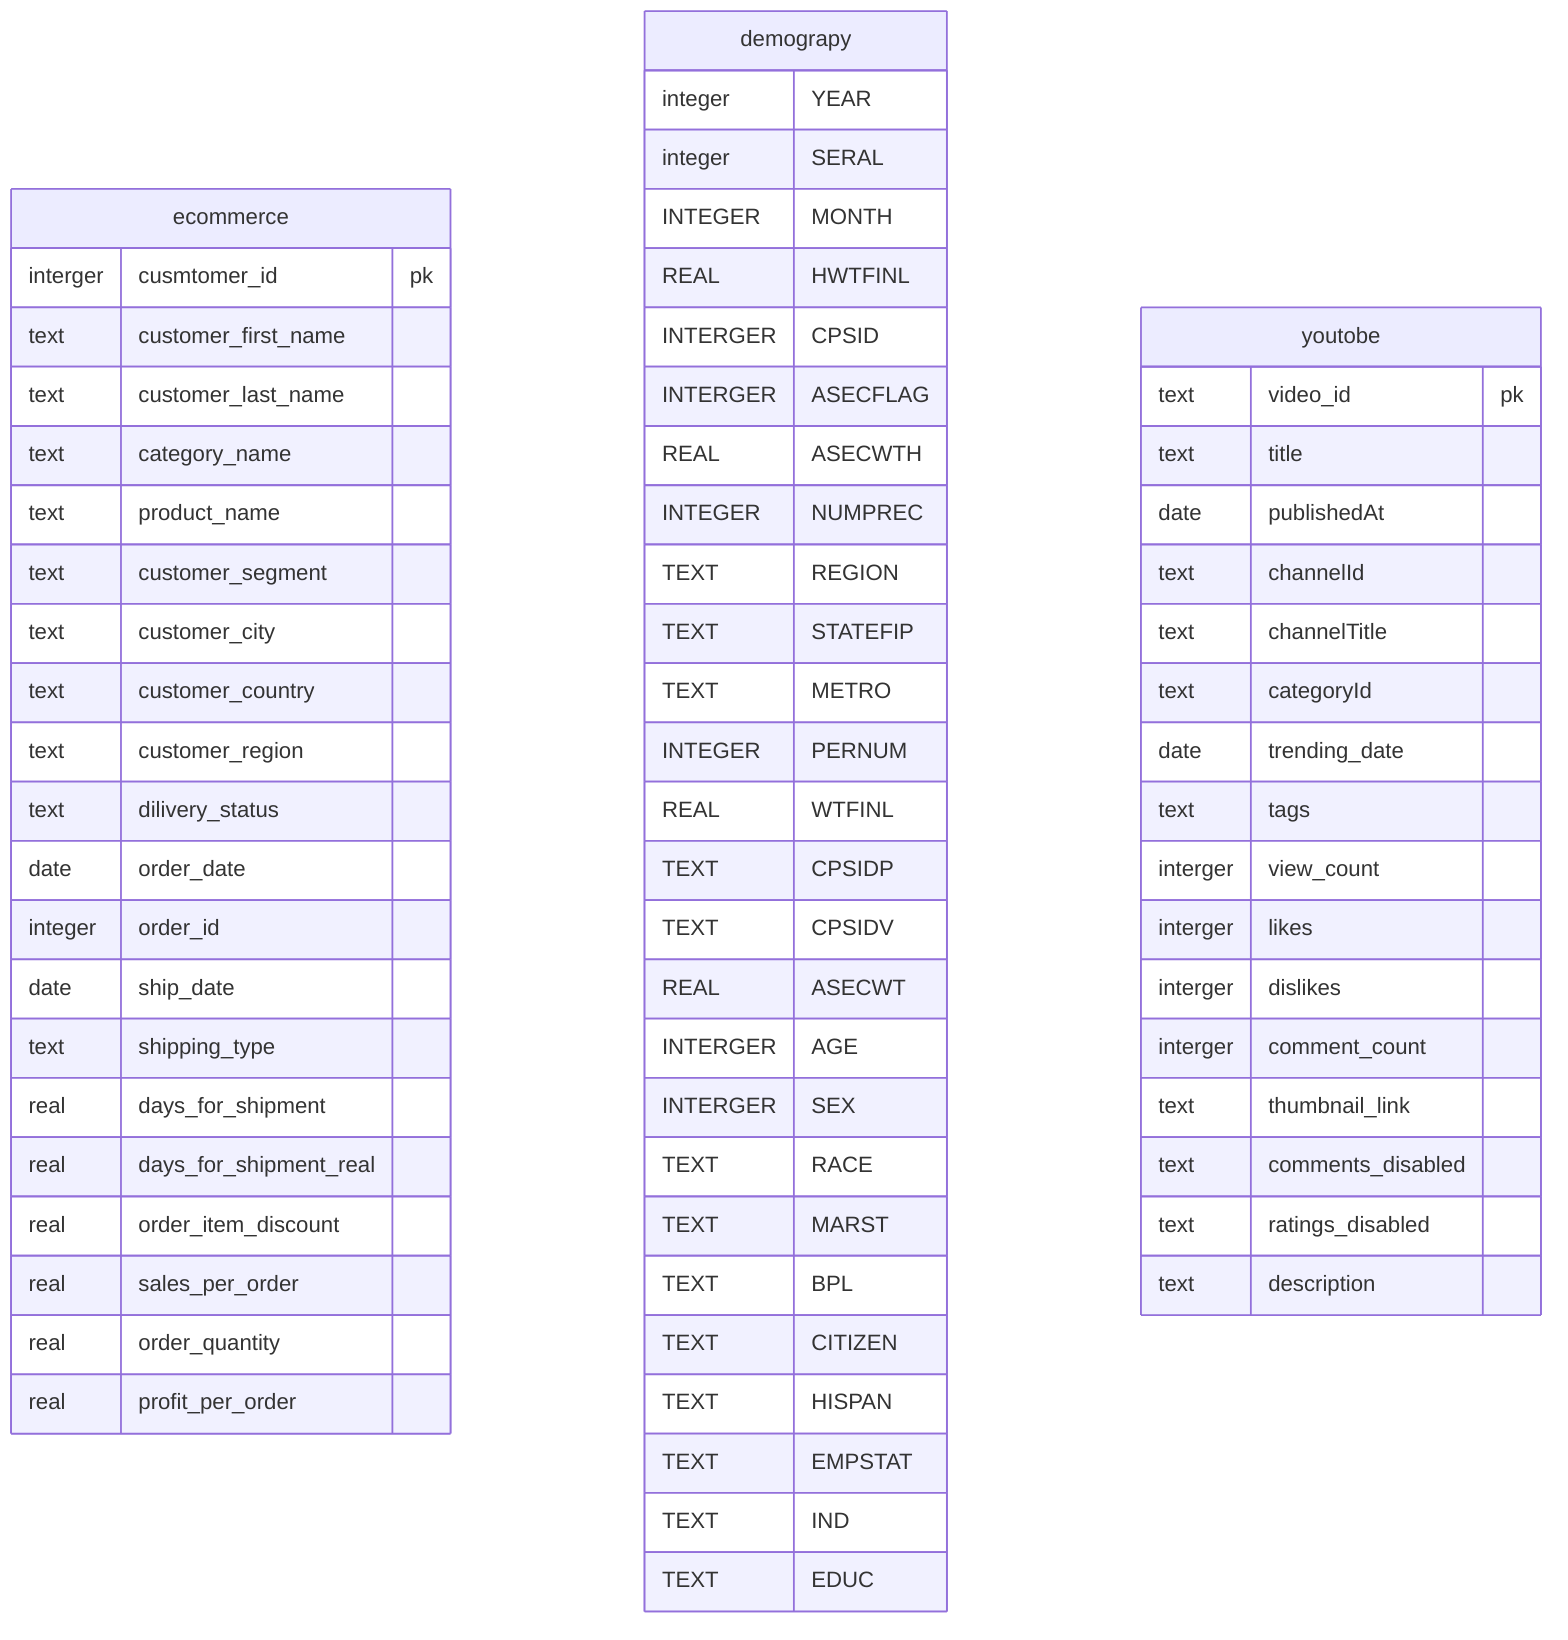 erDiagram
    ecommerce{
        interger cusmtomer_id pk
        text customer_first_name
        text customer_last_name
        text category_name
        text product_name
        text customer_segment
        text customer_city
        text customer_country
        text customer_region
        text dilivery_status
        date order_date
        integer order_id
        date ship_date
        text shipping_type
        real days_for_shipment
        real days_for_shipment_real
        real order_item_discount
        real sales_per_order
        real order_quantity
        real profit_per_order
    }

    demograpy{
        integer YEAR
        integer SERAL
        INTEGER MONTH
        REAL HWTFINL
        INTERGER CPSID
        INTERGER ASECFLAG
        REAL ASECWTH
        INTEGER NUMPREC
        TEXT REGION
        TEXT STATEFIP
        TEXT METRO
        INTEGER PERNUM
        REAL WTFINL
        TEXT CPSIDP
        TEXT CPSIDV
        REAL ASECWT
        INTERGER AGE
        INTERGER SEX
        TEXT RACE
        TEXT MARST
        TEXT BPL
        TEXT CITIZEN
        TEXT HISPAN
        TEXT EMPSTAT
        TEXT IND
        TEXT EDUC
    }

    youtobe{
        text video_id pk
        text title
        date publishedAt
        text channelId
        text channelTitle
        text categoryId
        date trending_date
        text tags
        interger view_count
        interger likes
        interger dislikes
        interger comment_count
        text thumbnail_link
        text comments_disabled
        text ratings_disabled
        text description
    }